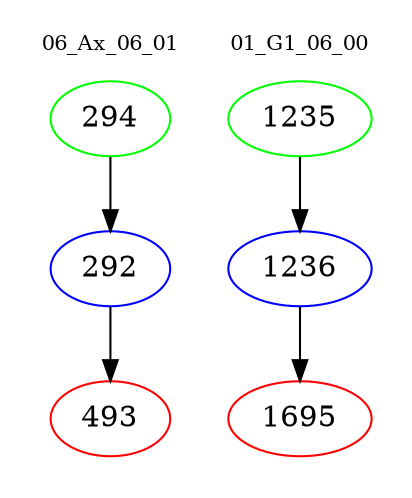 digraph{
subgraph cluster_0 {
color = white
label = "06_Ax_06_01";
fontsize=10;
T0_294 [label="294", color="green"]
T0_294 -> T0_292 [color="black"]
T0_292 [label="292", color="blue"]
T0_292 -> T0_493 [color="black"]
T0_493 [label="493", color="red"]
}
subgraph cluster_1 {
color = white
label = "01_G1_06_00";
fontsize=10;
T1_1235 [label="1235", color="green"]
T1_1235 -> T1_1236 [color="black"]
T1_1236 [label="1236", color="blue"]
T1_1236 -> T1_1695 [color="black"]
T1_1695 [label="1695", color="red"]
}
}
